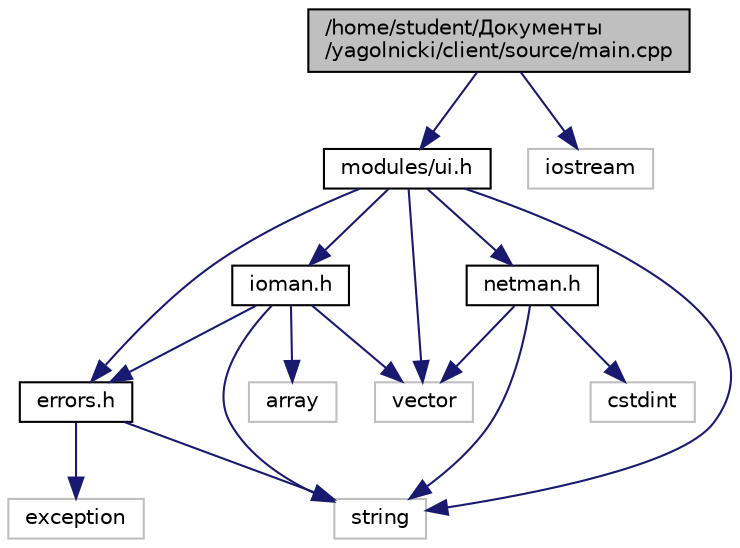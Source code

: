 digraph "/home/student/Документы/yagolnicki/client/source/main.cpp"
{
 // LATEX_PDF_SIZE
  edge [fontname="Helvetica",fontsize="10",labelfontname="Helvetica",labelfontsize="10"];
  node [fontname="Helvetica",fontsize="10",shape=record];
  Node1 [label="/home/student/Документы\l/yagolnicki/client/source/main.cpp",height=0.2,width=0.4,color="black", fillcolor="grey75", style="filled", fontcolor="black",tooltip="Главный файл программы."];
  Node1 -> Node2 [color="midnightblue",fontsize="10",style="solid"];
  Node2 [label="modules/ui.h",height=0.2,width=0.4,color="black", fillcolor="white", style="filled",URL="$ui_8h.html",tooltip="Определение класса для пользовательского интерфейса."];
  Node2 -> Node3 [color="midnightblue",fontsize="10",style="solid"];
  Node3 [label="ioman.h",height=0.2,width=0.4,color="black", fillcolor="white", style="filled",URL="$ioman_8h.html",tooltip="Определение класса для управления вводом и выводом данных."];
  Node3 -> Node4 [color="midnightblue",fontsize="10",style="solid"];
  Node4 [label="string",height=0.2,width=0.4,color="grey75", fillcolor="white", style="filled",tooltip=" "];
  Node3 -> Node5 [color="midnightblue",fontsize="10",style="solid"];
  Node5 [label="vector",height=0.2,width=0.4,color="grey75", fillcolor="white", style="filled",tooltip=" "];
  Node3 -> Node6 [color="midnightblue",fontsize="10",style="solid"];
  Node6 [label="array",height=0.2,width=0.4,color="grey75", fillcolor="white", style="filled",tooltip=" "];
  Node3 -> Node7 [color="midnightblue",fontsize="10",style="solid"];
  Node7 [label="errors.h",height=0.2,width=0.4,color="black", fillcolor="white", style="filled",URL="$errors_8h.html",tooltip="Определение классов для обработки клиентских ошибок."];
  Node7 -> Node8 [color="midnightblue",fontsize="10",style="solid"];
  Node8 [label="exception",height=0.2,width=0.4,color="grey75", fillcolor="white", style="filled",tooltip=" "];
  Node7 -> Node4 [color="midnightblue",fontsize="10",style="solid"];
  Node2 -> Node9 [color="midnightblue",fontsize="10",style="solid"];
  Node9 [label="netman.h",height=0.2,width=0.4,color="black", fillcolor="white", style="filled",URL="$netman_8h.html",tooltip="Определение класса для управления сетевым взаимодействием."];
  Node9 -> Node4 [color="midnightblue",fontsize="10",style="solid"];
  Node9 -> Node5 [color="midnightblue",fontsize="10",style="solid"];
  Node9 -> Node10 [color="midnightblue",fontsize="10",style="solid"];
  Node10 [label="cstdint",height=0.2,width=0.4,color="grey75", fillcolor="white", style="filled",tooltip=" "];
  Node2 -> Node7 [color="midnightblue",fontsize="10",style="solid"];
  Node2 -> Node4 [color="midnightblue",fontsize="10",style="solid"];
  Node2 -> Node5 [color="midnightblue",fontsize="10",style="solid"];
  Node1 -> Node11 [color="midnightblue",fontsize="10",style="solid"];
  Node11 [label="iostream",height=0.2,width=0.4,color="grey75", fillcolor="white", style="filled",tooltip=" "];
}
